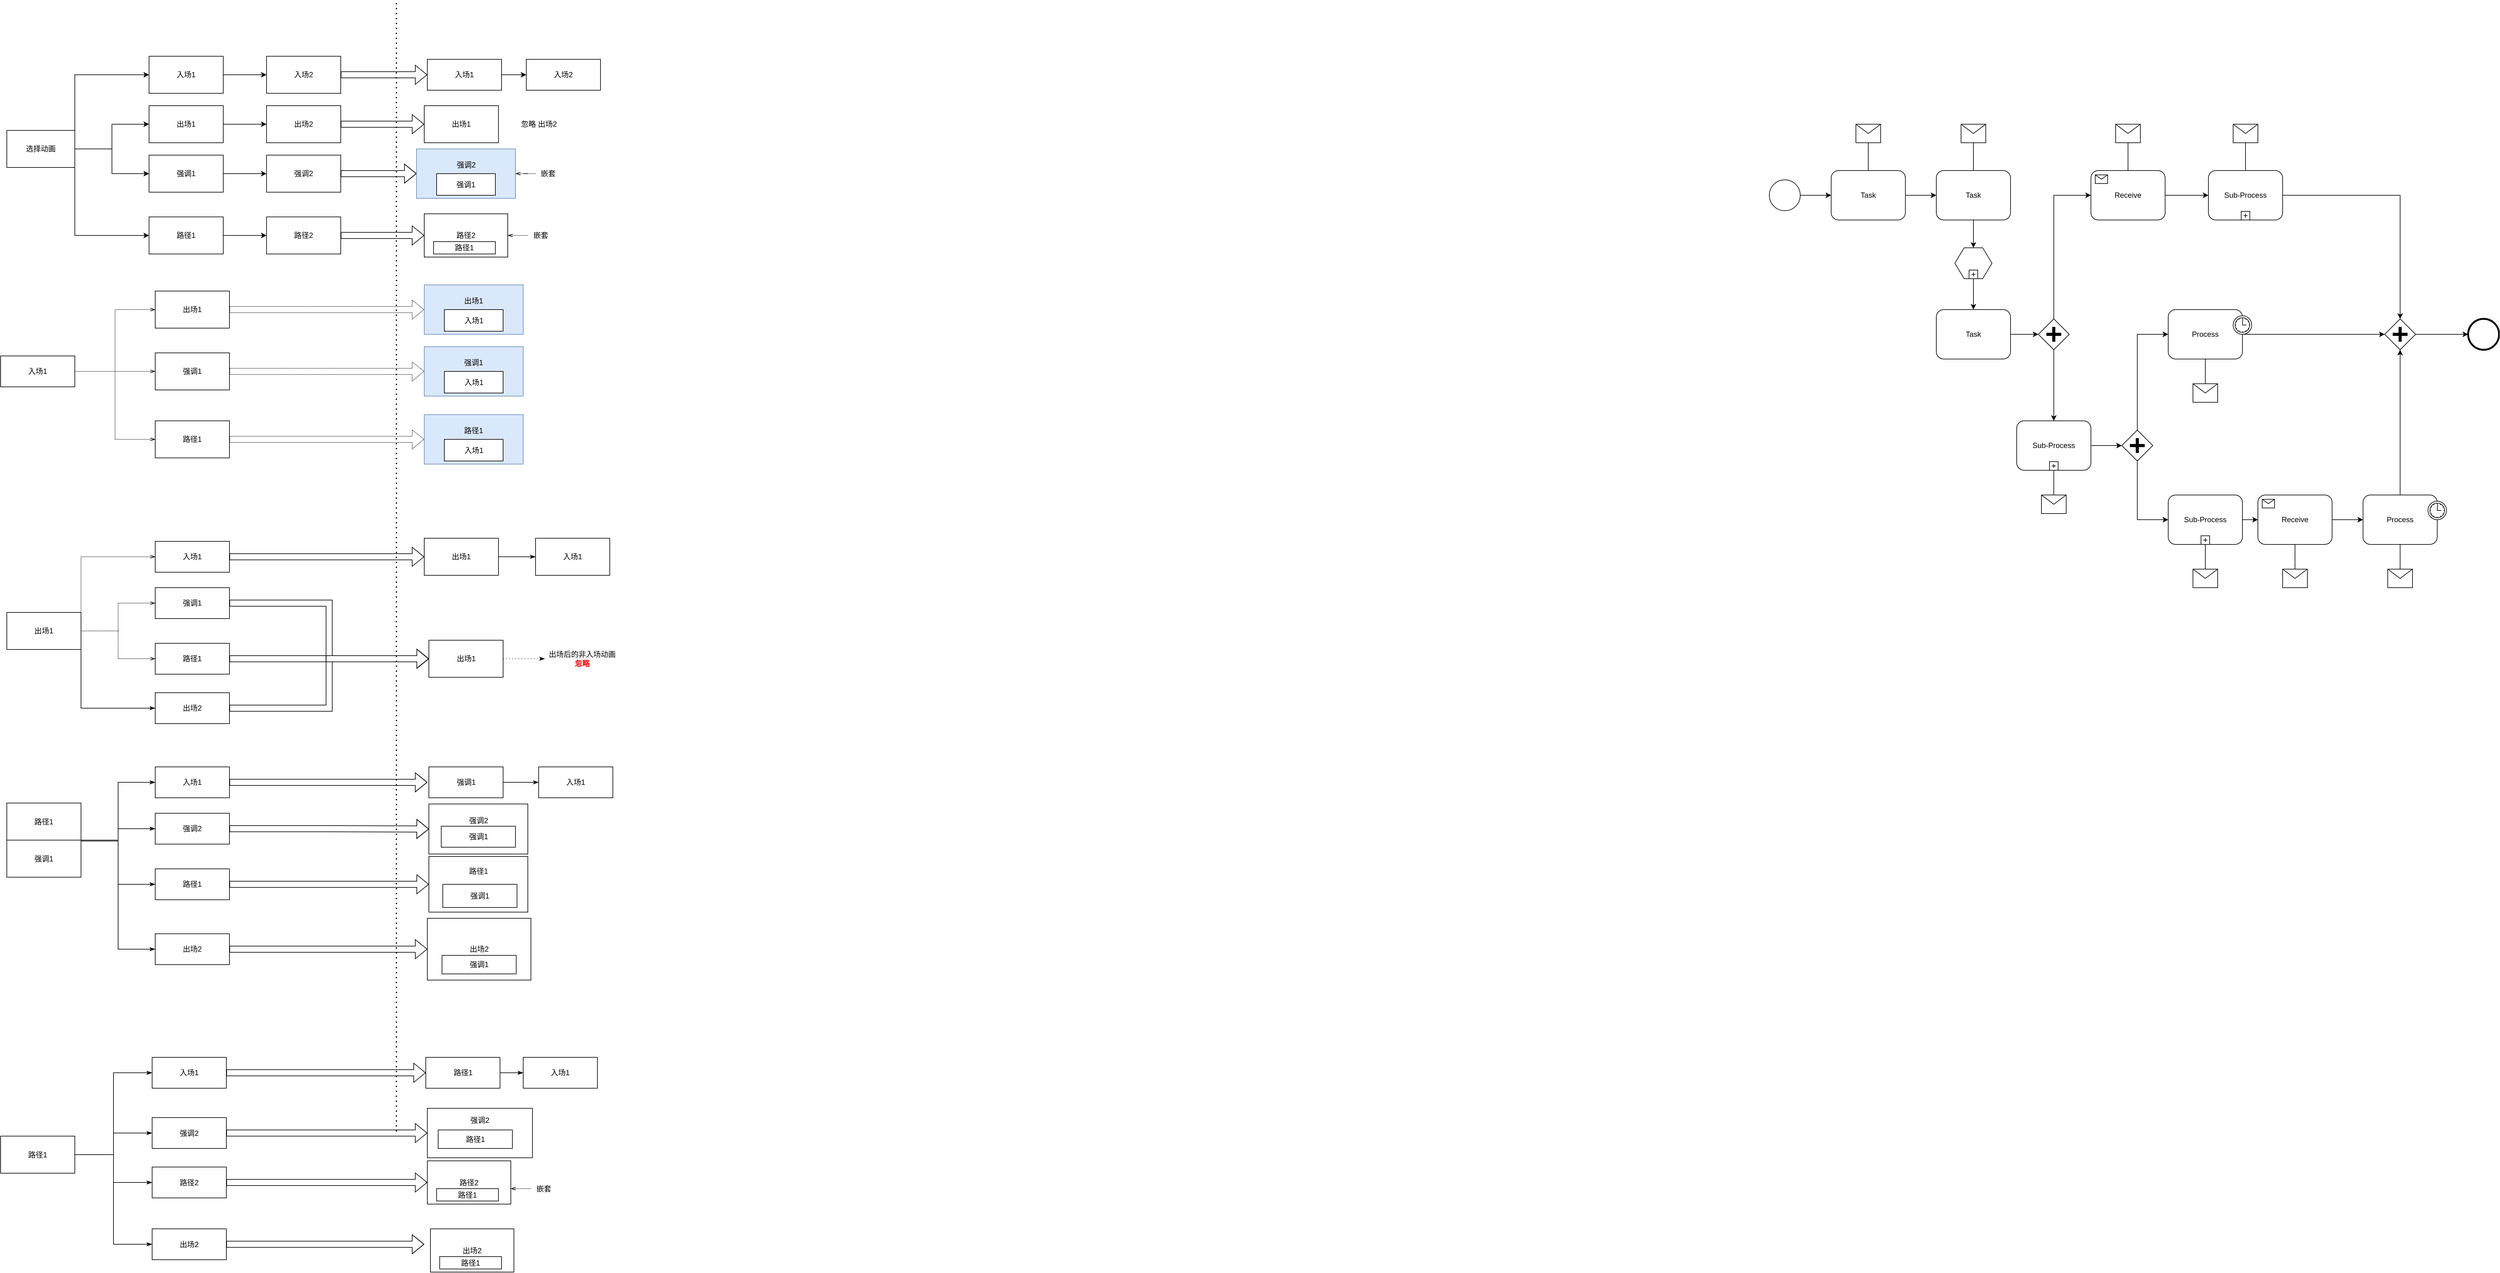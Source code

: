 <mxfile version="13.6.5" type="github">
  <diagram name="Page-1" id="2a216829-ef6e-dabb-86c1-c78162f3ba2b">
    <mxGraphModel dx="1026" dy="717" grid="1" gridSize="10" guides="1" tooltips="1" connect="1" arrows="1" fold="1" page="1" pageScale="1" pageWidth="850" pageHeight="1100" background="#ffffff" math="0" shadow="0">
      <root>
        <mxCell id="0" />
        <mxCell id="1" parent="0" />
        <mxCell id="7a84cebc1def654-1" value="" style="shape=mxgraph.bpmn.shape;html=1;verticalLabelPosition=bottom;labelBackgroundColor=#ffffff;verticalAlign=top;perimeter=ellipsePerimeter;outline=standard;symbol=general;" parent="1" vertex="1">
          <mxGeometry x="2940" y="340" width="50" height="50" as="geometry" />
        </mxCell>
        <mxCell id="7a84cebc1def654-2" value="Task" style="shape=ext;rounded=1;html=1;whiteSpace=wrap;" parent="1" vertex="1">
          <mxGeometry x="3040" y="325" width="120" height="80" as="geometry" />
        </mxCell>
        <mxCell id="7a84cebc1def654-3" value="Task" style="shape=ext;rounded=1;html=1;whiteSpace=wrap;" parent="1" vertex="1">
          <mxGeometry x="3210" y="325" width="120" height="80" as="geometry" />
        </mxCell>
        <mxCell id="7a84cebc1def654-4" value="" style="shape=message;whiteSpace=wrap;html=1;" parent="1" vertex="1">
          <mxGeometry x="3080" y="250" width="40" height="30" as="geometry" />
        </mxCell>
        <mxCell id="7a84cebc1def654-5" value="" style="shape=message;whiteSpace=wrap;html=1;" parent="1" vertex="1">
          <mxGeometry x="3250" y="250" width="40" height="30" as="geometry" />
        </mxCell>
        <mxCell id="7a84cebc1def654-6" value="" style="shape=hexagon;whiteSpace=wrap;html=1;perimeter=hexagonPerimeter;" parent="1" vertex="1">
          <mxGeometry x="3240" y="450" width="60" height="50" as="geometry" />
        </mxCell>
        <mxCell id="7a84cebc1def654-7" value="" style="html=1;shape=plus;" parent="7a84cebc1def654-6" vertex="1">
          <mxGeometry x="0.5" y="1" width="14" height="14" relative="1" as="geometry">
            <mxPoint x="-7" y="-14" as="offset" />
          </mxGeometry>
        </mxCell>
        <mxCell id="7a84cebc1def654-8" value="Task" style="shape=ext;rounded=1;html=1;whiteSpace=wrap;" parent="1" vertex="1">
          <mxGeometry x="3210" y="550" width="120" height="80" as="geometry" />
        </mxCell>
        <mxCell id="7a84cebc1def654-9" value="" style="shape=mxgraph.bpmn.shape;html=1;verticalLabelPosition=bottom;labelBackgroundColor=#ffffff;verticalAlign=top;perimeter=rhombusPerimeter;background=gateway;outline=none;symbol=parallelGw;" parent="1" vertex="1">
          <mxGeometry x="3375" y="565" width="50" height="50" as="geometry" />
        </mxCell>
        <mxCell id="7a84cebc1def654-12" value="Sub-Process" style="html=1;whiteSpace=wrap;rounded=1;" parent="1" vertex="1">
          <mxGeometry x="3650" y="325" width="120" height="80" as="geometry" />
        </mxCell>
        <mxCell id="7a84cebc1def654-13" value="" style="html=1;shape=plus;" parent="7a84cebc1def654-12" vertex="1">
          <mxGeometry x="0.5" y="1" width="14" height="14" relative="1" as="geometry">
            <mxPoint x="-7" y="-14" as="offset" />
          </mxGeometry>
        </mxCell>
        <mxCell id="7a84cebc1def654-14" value="Receive" style="html=1;whiteSpace=wrap;rounded=1;" parent="1" vertex="1">
          <mxGeometry x="3460" y="325" width="120" height="80" as="geometry" />
        </mxCell>
        <mxCell id="7a84cebc1def654-15" value="" style="html=1;shape=message;" parent="7a84cebc1def654-14" vertex="1">
          <mxGeometry width="20" height="14" relative="1" as="geometry">
            <mxPoint x="7" y="7" as="offset" />
          </mxGeometry>
        </mxCell>
        <mxCell id="7a84cebc1def654-16" value="Process" style="html=1;whiteSpace=wrap;rounded=1;" parent="1" vertex="1">
          <mxGeometry x="3585" y="550" width="120" height="80" as="geometry" />
        </mxCell>
        <mxCell id="7a84cebc1def654-17" value="" style="shape=mxgraph.bpmn.timer_start;perimeter=ellipsePerimeter;html=1;labelPosition=right;labelBackgroundColor=#ffffff;align=left;" parent="7a84cebc1def654-16" vertex="1">
          <mxGeometry x="1" width="30" height="30" relative="1" as="geometry">
            <mxPoint x="-15" y="10" as="offset" />
          </mxGeometry>
        </mxCell>
        <mxCell id="7a84cebc1def654-18" value="Process" style="html=1;whiteSpace=wrap;rounded=1;" parent="1" vertex="1">
          <mxGeometry x="3900" y="850" width="120" height="80" as="geometry" />
        </mxCell>
        <mxCell id="7a84cebc1def654-19" value="" style="shape=mxgraph.bpmn.timer_start;perimeter=ellipsePerimeter;html=1;labelPosition=right;labelBackgroundColor=#ffffff;align=left;" parent="7a84cebc1def654-18" vertex="1">
          <mxGeometry x="1" width="30" height="30" relative="1" as="geometry">
            <mxPoint x="-15" y="10" as="offset" />
          </mxGeometry>
        </mxCell>
        <mxCell id="7a84cebc1def654-20" value="Receive" style="html=1;whiteSpace=wrap;rounded=1;" parent="1" vertex="1">
          <mxGeometry x="3730" y="850" width="120" height="80" as="geometry" />
        </mxCell>
        <mxCell id="7a84cebc1def654-21" value="" style="html=1;shape=message;" parent="7a84cebc1def654-20" vertex="1">
          <mxGeometry width="20" height="14" relative="1" as="geometry">
            <mxPoint x="7" y="7" as="offset" />
          </mxGeometry>
        </mxCell>
        <mxCell id="7a84cebc1def654-22" value="Sub-Process" style="html=1;whiteSpace=wrap;rounded=1;" parent="1" vertex="1">
          <mxGeometry x="3585" y="850" width="120" height="80" as="geometry" />
        </mxCell>
        <mxCell id="7a84cebc1def654-23" value="" style="html=1;shape=plus;" parent="7a84cebc1def654-22" vertex="1">
          <mxGeometry x="0.5" y="1" width="14" height="14" relative="1" as="geometry">
            <mxPoint x="-7" y="-14" as="offset" />
          </mxGeometry>
        </mxCell>
        <mxCell id="7a84cebc1def654-24" value="" style="shape=mxgraph.bpmn.shape;html=1;verticalLabelPosition=bottom;labelBackgroundColor=#ffffff;verticalAlign=top;perimeter=rhombusPerimeter;background=gateway;outline=none;symbol=parallelGw;" parent="1" vertex="1">
          <mxGeometry x="3935" y="565" width="50" height="50" as="geometry" />
        </mxCell>
        <mxCell id="7a84cebc1def654-26" value="" style="shape=mxgraph.bpmn.shape;html=1;verticalLabelPosition=bottom;labelBackgroundColor=#ffffff;verticalAlign=top;perimeter=ellipsePerimeter;outline=end;symbol=general;" parent="1" vertex="1">
          <mxGeometry x="4070" y="565" width="50" height="50" as="geometry" />
        </mxCell>
        <mxCell id="7a84cebc1def654-27" value="" style="shape=message;whiteSpace=wrap;html=1;" parent="1" vertex="1">
          <mxGeometry x="3500" y="250" width="40" height="30" as="geometry" />
        </mxCell>
        <mxCell id="7a84cebc1def654-28" value="" style="shape=message;whiteSpace=wrap;html=1;" parent="1" vertex="1">
          <mxGeometry x="3690" y="250" width="40" height="30" as="geometry" />
        </mxCell>
        <mxCell id="7a84cebc1def654-29" value="Sub-Process" style="html=1;whiteSpace=wrap;rounded=1;" parent="1" vertex="1">
          <mxGeometry x="3340" y="730" width="120" height="80" as="geometry" />
        </mxCell>
        <mxCell id="7a84cebc1def654-30" value="" style="html=1;shape=plus;" parent="7a84cebc1def654-29" vertex="1">
          <mxGeometry x="0.5" y="1" width="14" height="14" relative="1" as="geometry">
            <mxPoint x="-7" y="-14" as="offset" />
          </mxGeometry>
        </mxCell>
        <mxCell id="7a84cebc1def654-31" value="" style="shape=message;whiteSpace=wrap;html=1;" parent="1" vertex="1">
          <mxGeometry x="3380" y="850" width="40" height="30" as="geometry" />
        </mxCell>
        <mxCell id="7a84cebc1def654-32" value="" style="shape=message;whiteSpace=wrap;html=1;" parent="1" vertex="1">
          <mxGeometry x="3770" y="970" width="40" height="30" as="geometry" />
        </mxCell>
        <mxCell id="7a84cebc1def654-33" value="" style="shape=message;whiteSpace=wrap;html=1;" parent="1" vertex="1">
          <mxGeometry x="3940" y="970" width="40" height="30" as="geometry" />
        </mxCell>
        <mxCell id="7a84cebc1def654-34" value="" style="shape=message;whiteSpace=wrap;html=1;" parent="1" vertex="1">
          <mxGeometry x="3625" y="970" width="40" height="30" as="geometry" />
        </mxCell>
        <mxCell id="7a84cebc1def654-35" value="" style="shape=message;whiteSpace=wrap;html=1;" parent="1" vertex="1">
          <mxGeometry x="3625" y="670" width="40" height="30" as="geometry" />
        </mxCell>
        <mxCell id="7a84cebc1def654-36" style="edgeStyle=orthogonalEdgeStyle;rounded=0;html=1;jettySize=auto;orthogonalLoop=1;" parent="1" source="7a84cebc1def654-1" target="7a84cebc1def654-2" edge="1">
          <mxGeometry relative="1" as="geometry" />
        </mxCell>
        <mxCell id="7a84cebc1def654-37" style="edgeStyle=orthogonalEdgeStyle;rounded=0;html=1;jettySize=auto;orthogonalLoop=1;endArrow=none;endFill=0;" parent="1" source="7a84cebc1def654-4" target="7a84cebc1def654-2" edge="1">
          <mxGeometry relative="1" as="geometry" />
        </mxCell>
        <mxCell id="7a84cebc1def654-38" style="edgeStyle=orthogonalEdgeStyle;rounded=0;html=1;jettySize=auto;orthogonalLoop=1;endArrow=none;endFill=0;" parent="1" source="7a84cebc1def654-5" target="7a84cebc1def654-3" edge="1">
          <mxGeometry relative="1" as="geometry" />
        </mxCell>
        <mxCell id="7a84cebc1def654-39" style="edgeStyle=orthogonalEdgeStyle;rounded=0;html=1;jettySize=auto;orthogonalLoop=1;" parent="1" source="7a84cebc1def654-2" target="7a84cebc1def654-3" edge="1">
          <mxGeometry relative="1" as="geometry" />
        </mxCell>
        <mxCell id="7a84cebc1def654-40" style="edgeStyle=orthogonalEdgeStyle;rounded=0;html=1;jettySize=auto;orthogonalLoop=1;" parent="1" source="7a84cebc1def654-14" target="7a84cebc1def654-12" edge="1">
          <mxGeometry relative="1" as="geometry" />
        </mxCell>
        <mxCell id="7a84cebc1def654-41" style="edgeStyle=orthogonalEdgeStyle;rounded=0;html=1;jettySize=auto;orthogonalLoop=1;endArrow=none;endFill=0;" parent="1" source="7a84cebc1def654-27" target="7a84cebc1def654-14" edge="1">
          <mxGeometry relative="1" as="geometry" />
        </mxCell>
        <mxCell id="7a84cebc1def654-42" style="edgeStyle=orthogonalEdgeStyle;rounded=0;html=1;jettySize=auto;orthogonalLoop=1;endArrow=none;endFill=0;" parent="1" source="7a84cebc1def654-28" target="7a84cebc1def654-12" edge="1">
          <mxGeometry relative="1" as="geometry" />
        </mxCell>
        <mxCell id="7a84cebc1def654-43" style="edgeStyle=orthogonalEdgeStyle;rounded=0;html=1;jettySize=auto;orthogonalLoop=1;" parent="1" source="7a84cebc1def654-12" target="7a84cebc1def654-24" edge="1">
          <mxGeometry relative="1" as="geometry">
            <mxPoint x="3970.0" y="550" as="targetPoint" />
            <Array as="points">
              <mxPoint x="3960" y="365" />
            </Array>
          </mxGeometry>
        </mxCell>
        <mxCell id="7a84cebc1def654-44" style="edgeStyle=orthogonalEdgeStyle;rounded=0;html=1;jettySize=auto;orthogonalLoop=1;" parent="1" source="7a84cebc1def654-16" target="7a84cebc1def654-24" edge="1">
          <mxGeometry relative="1" as="geometry" />
        </mxCell>
        <mxCell id="7a84cebc1def654-45" style="edgeStyle=orthogonalEdgeStyle;rounded=0;html=1;jettySize=auto;orthogonalLoop=1;" parent="1" source="7a84cebc1def654-18" target="7a84cebc1def654-24" edge="1">
          <mxGeometry relative="1" as="geometry" />
        </mxCell>
        <mxCell id="7a84cebc1def654-46" style="edgeStyle=orthogonalEdgeStyle;rounded=0;html=1;jettySize=auto;orthogonalLoop=1;" parent="1" source="7a84cebc1def654-24" target="7a84cebc1def654-26" edge="1">
          <mxGeometry relative="1" as="geometry" />
        </mxCell>
        <mxCell id="7a84cebc1def654-47" style="edgeStyle=orthogonalEdgeStyle;rounded=0;html=1;jettySize=auto;orthogonalLoop=1;" parent="1" source="7a84cebc1def654-3" target="7a84cebc1def654-6" edge="1">
          <mxGeometry relative="1" as="geometry" />
        </mxCell>
        <mxCell id="7a84cebc1def654-48" style="edgeStyle=orthogonalEdgeStyle;rounded=0;html=1;jettySize=auto;orthogonalLoop=1;" parent="1" source="7a84cebc1def654-6" target="7a84cebc1def654-8" edge="1">
          <mxGeometry relative="1" as="geometry" />
        </mxCell>
        <mxCell id="7a84cebc1def654-49" style="edgeStyle=orthogonalEdgeStyle;rounded=0;html=1;jettySize=auto;orthogonalLoop=1;" parent="1" source="7a84cebc1def654-8" target="7a84cebc1def654-9" edge="1">
          <mxGeometry relative="1" as="geometry" />
        </mxCell>
        <mxCell id="7a84cebc1def654-50" style="edgeStyle=orthogonalEdgeStyle;rounded=0;html=1;jettySize=auto;orthogonalLoop=1;" parent="1" source="7a84cebc1def654-9" target="7a84cebc1def654-14" edge="1">
          <mxGeometry relative="1" as="geometry">
            <Array as="points">
              <mxPoint x="3400" y="365" />
            </Array>
          </mxGeometry>
        </mxCell>
        <mxCell id="7a84cebc1def654-51" style="edgeStyle=orthogonalEdgeStyle;rounded=0;html=1;jettySize=auto;orthogonalLoop=1;" parent="1" source="7a84cebc1def654-9" target="7a84cebc1def654-29" edge="1">
          <mxGeometry relative="1" as="geometry" />
        </mxCell>
        <mxCell id="7a84cebc1def654-52" style="edgeStyle=orthogonalEdgeStyle;rounded=0;html=1;jettySize=auto;orthogonalLoop=1;endArrow=none;endFill=0;" parent="1" source="7a84cebc1def654-31" target="7a84cebc1def654-29" edge="1">
          <mxGeometry relative="1" as="geometry" />
        </mxCell>
        <mxCell id="7a84cebc1def654-53" value="" style="shape=mxgraph.bpmn.shape;html=1;verticalLabelPosition=bottom;labelBackgroundColor=#ffffff;verticalAlign=top;perimeter=rhombusPerimeter;background=gateway;outline=none;symbol=parallelGw;" parent="1" vertex="1">
          <mxGeometry x="3510" y="745" width="50" height="50" as="geometry" />
        </mxCell>
        <mxCell id="7a84cebc1def654-54" style="edgeStyle=orthogonalEdgeStyle;rounded=0;html=1;jettySize=auto;orthogonalLoop=1;" parent="1" source="7a84cebc1def654-53" target="7a84cebc1def654-22" edge="1">
          <mxGeometry relative="1" as="geometry">
            <Array as="points">
              <mxPoint x="3535" y="890" />
            </Array>
          </mxGeometry>
        </mxCell>
        <mxCell id="7a84cebc1def654-55" style="edgeStyle=orthogonalEdgeStyle;rounded=0;html=1;jettySize=auto;orthogonalLoop=1;" parent="1" source="7a84cebc1def654-53" target="7a84cebc1def654-16" edge="1">
          <mxGeometry relative="1" as="geometry">
            <Array as="points">
              <mxPoint x="3535" y="590" />
            </Array>
          </mxGeometry>
        </mxCell>
        <mxCell id="7a84cebc1def654-56" style="edgeStyle=orthogonalEdgeStyle;rounded=0;html=1;jettySize=auto;orthogonalLoop=1;endArrow=none;endFill=0;" parent="1" source="7a84cebc1def654-35" target="7a84cebc1def654-16" edge="1">
          <mxGeometry relative="1" as="geometry" />
        </mxCell>
        <mxCell id="7a84cebc1def654-58" style="edgeStyle=orthogonalEdgeStyle;rounded=0;html=1;jettySize=auto;orthogonalLoop=1;" parent="1" source="7a84cebc1def654-29" target="7a84cebc1def654-53" edge="1">
          <mxGeometry relative="1" as="geometry" />
        </mxCell>
        <mxCell id="7a84cebc1def654-59" style="edgeStyle=orthogonalEdgeStyle;rounded=0;html=1;jettySize=auto;orthogonalLoop=1;" parent="1" source="7a84cebc1def654-22" target="7a84cebc1def654-20" edge="1">
          <mxGeometry relative="1" as="geometry" />
        </mxCell>
        <mxCell id="7a84cebc1def654-60" style="edgeStyle=orthogonalEdgeStyle;rounded=0;html=1;jettySize=auto;orthogonalLoop=1;endArrow=none;endFill=0;" parent="1" source="7a84cebc1def654-34" target="7a84cebc1def654-22" edge="1">
          <mxGeometry relative="1" as="geometry" />
        </mxCell>
        <mxCell id="7a84cebc1def654-61" style="edgeStyle=orthogonalEdgeStyle;rounded=0;html=1;jettySize=auto;orthogonalLoop=1;endArrow=none;endFill=0;" parent="1" source="7a84cebc1def654-32" target="7a84cebc1def654-20" edge="1">
          <mxGeometry relative="1" as="geometry" />
        </mxCell>
        <mxCell id="7a84cebc1def654-63" style="edgeStyle=orthogonalEdgeStyle;rounded=0;html=1;jettySize=auto;orthogonalLoop=1;endArrow=none;endFill=0;" parent="1" source="7a84cebc1def654-33" target="7a84cebc1def654-18" edge="1">
          <mxGeometry relative="1" as="geometry" />
        </mxCell>
        <mxCell id="7a84cebc1def654-64" style="edgeStyle=orthogonalEdgeStyle;rounded=0;html=1;jettySize=auto;orthogonalLoop=1;" parent="1" source="7a84cebc1def654-20" target="7a84cebc1def654-18" edge="1">
          <mxGeometry relative="1" as="geometry" />
        </mxCell>
        <mxCell id="mI56wUNec-iC075m9wem-6" style="edgeStyle=orthogonalEdgeStyle;rounded=0;orthogonalLoop=1;jettySize=auto;html=1;exitX=1;exitY=0;exitDx=0;exitDy=0;entryX=0;entryY=0.5;entryDx=0;entryDy=0;" edge="1" parent="1" source="mI56wUNec-iC075m9wem-1" target="mI56wUNec-iC075m9wem-2">
          <mxGeometry relative="1" as="geometry" />
        </mxCell>
        <mxCell id="mI56wUNec-iC075m9wem-7" style="edgeStyle=orthogonalEdgeStyle;rounded=0;orthogonalLoop=1;jettySize=auto;html=1;entryX=0;entryY=0.5;entryDx=0;entryDy=0;" edge="1" parent="1" source="mI56wUNec-iC075m9wem-1" target="mI56wUNec-iC075m9wem-3">
          <mxGeometry relative="1" as="geometry" />
        </mxCell>
        <mxCell id="mI56wUNec-iC075m9wem-8" style="edgeStyle=orthogonalEdgeStyle;rounded=0;orthogonalLoop=1;jettySize=auto;html=1;entryX=0;entryY=0.5;entryDx=0;entryDy=0;" edge="1" parent="1" source="mI56wUNec-iC075m9wem-1" target="mI56wUNec-iC075m9wem-4">
          <mxGeometry relative="1" as="geometry" />
        </mxCell>
        <mxCell id="mI56wUNec-iC075m9wem-9" style="edgeStyle=orthogonalEdgeStyle;rounded=0;orthogonalLoop=1;jettySize=auto;html=1;exitX=1;exitY=1;exitDx=0;exitDy=0;entryX=0;entryY=0.5;entryDx=0;entryDy=0;" edge="1" parent="1" source="mI56wUNec-iC075m9wem-1" target="mI56wUNec-iC075m9wem-5">
          <mxGeometry relative="1" as="geometry" />
        </mxCell>
        <mxCell id="mI56wUNec-iC075m9wem-1" value="选择动画" style="rounded=0;whiteSpace=wrap;html=1;" vertex="1" parent="1">
          <mxGeometry x="90" y="260" width="110" height="60" as="geometry" />
        </mxCell>
        <mxCell id="mI56wUNec-iC075m9wem-14" style="edgeStyle=orthogonalEdgeStyle;rounded=0;orthogonalLoop=1;jettySize=auto;html=1;entryX=0;entryY=0.5;entryDx=0;entryDy=0;" edge="1" parent="1" source="mI56wUNec-iC075m9wem-2" target="mI56wUNec-iC075m9wem-10">
          <mxGeometry relative="1" as="geometry" />
        </mxCell>
        <mxCell id="mI56wUNec-iC075m9wem-2" value="入场1" style="rounded=0;whiteSpace=wrap;html=1;" vertex="1" parent="1">
          <mxGeometry x="320" y="140" width="120" height="60" as="geometry" />
        </mxCell>
        <mxCell id="mI56wUNec-iC075m9wem-15" style="edgeStyle=orthogonalEdgeStyle;rounded=0;orthogonalLoop=1;jettySize=auto;html=1;" edge="1" parent="1" source="mI56wUNec-iC075m9wem-3" target="mI56wUNec-iC075m9wem-11">
          <mxGeometry relative="1" as="geometry" />
        </mxCell>
        <mxCell id="mI56wUNec-iC075m9wem-3" value="出场1" style="rounded=0;whiteSpace=wrap;html=1;" vertex="1" parent="1">
          <mxGeometry x="320" y="220" width="120" height="60" as="geometry" />
        </mxCell>
        <mxCell id="mI56wUNec-iC075m9wem-16" style="edgeStyle=orthogonalEdgeStyle;rounded=0;orthogonalLoop=1;jettySize=auto;html=1;entryX=0;entryY=0.5;entryDx=0;entryDy=0;" edge="1" parent="1" source="mI56wUNec-iC075m9wem-4" target="mI56wUNec-iC075m9wem-12">
          <mxGeometry relative="1" as="geometry" />
        </mxCell>
        <mxCell id="mI56wUNec-iC075m9wem-4" value="强调1" style="rounded=0;whiteSpace=wrap;html=1;" vertex="1" parent="1">
          <mxGeometry x="320" y="300" width="120" height="60" as="geometry" />
        </mxCell>
        <mxCell id="mI56wUNec-iC075m9wem-17" style="edgeStyle=orthogonalEdgeStyle;rounded=0;orthogonalLoop=1;jettySize=auto;html=1;entryX=0;entryY=0.5;entryDx=0;entryDy=0;" edge="1" parent="1" source="mI56wUNec-iC075m9wem-5" target="mI56wUNec-iC075m9wem-13">
          <mxGeometry relative="1" as="geometry" />
        </mxCell>
        <mxCell id="mI56wUNec-iC075m9wem-5" value="路径1" style="rounded=0;whiteSpace=wrap;html=1;" vertex="1" parent="1">
          <mxGeometry x="320" y="400" width="120" height="60" as="geometry" />
        </mxCell>
        <mxCell id="mI56wUNec-iC075m9wem-36" style="edgeStyle=orthogonalEdgeStyle;shape=flexArrow;rounded=0;orthogonalLoop=1;jettySize=auto;html=1;entryX=0;entryY=0.5;entryDx=0;entryDy=0;" edge="1" parent="1" source="mI56wUNec-iC075m9wem-10" target="mI56wUNec-iC075m9wem-24">
          <mxGeometry relative="1" as="geometry" />
        </mxCell>
        <mxCell id="mI56wUNec-iC075m9wem-10" value="入场2" style="rounded=0;whiteSpace=wrap;html=1;" vertex="1" parent="1">
          <mxGeometry x="510" y="140" width="120" height="60" as="geometry" />
        </mxCell>
        <mxCell id="mI56wUNec-iC075m9wem-11" value="出场2" style="rounded=0;whiteSpace=wrap;html=1;" vertex="1" parent="1">
          <mxGeometry x="510" y="220" width="120" height="60" as="geometry" />
        </mxCell>
        <mxCell id="mI56wUNec-iC075m9wem-12" value="强调2" style="rounded=0;whiteSpace=wrap;html=1;" vertex="1" parent="1">
          <mxGeometry x="510" y="300" width="120" height="60" as="geometry" />
        </mxCell>
        <mxCell id="mI56wUNec-iC075m9wem-34" style="edgeStyle=orthogonalEdgeStyle;shape=flexArrow;rounded=0;orthogonalLoop=1;jettySize=auto;html=1;entryX=0;entryY=0.5;entryDx=0;entryDy=0;" edge="1" parent="1" source="mI56wUNec-iC075m9wem-13" target="mI56wUNec-iC075m9wem-21">
          <mxGeometry relative="1" as="geometry" />
        </mxCell>
        <mxCell id="mI56wUNec-iC075m9wem-13" value="路径2" style="rounded=0;whiteSpace=wrap;html=1;" vertex="1" parent="1">
          <mxGeometry x="510" y="400" width="120" height="60" as="geometry" />
        </mxCell>
        <mxCell id="mI56wUNec-iC075m9wem-28" style="edgeStyle=orthogonalEdgeStyle;rounded=0;orthogonalLoop=1;jettySize=auto;html=1;entryX=0;entryY=0.5;entryDx=0;entryDy=0;shape=flexArrow;" edge="1" parent="1" source="mI56wUNec-iC075m9wem-11" target="mI56wUNec-iC075m9wem-29">
          <mxGeometry relative="1" as="geometry">
            <mxPoint x="780" y="250" as="targetPoint" />
          </mxGeometry>
        </mxCell>
        <mxCell id="mI56wUNec-iC075m9wem-22" value="忽略 出场2" style="text;html=1;align=center;verticalAlign=middle;resizable=0;points=[];autosize=1;" vertex="1" parent="1">
          <mxGeometry x="915" y="240" width="70" height="20" as="geometry" />
        </mxCell>
        <mxCell id="mI56wUNec-iC075m9wem-32" style="edgeStyle=orthogonalEdgeStyle;rounded=0;orthogonalLoop=1;jettySize=auto;html=1;shape=flexArrow;entryX=0;entryY=0.5;entryDx=0;entryDy=0;" edge="1" parent="1" source="mI56wUNec-iC075m9wem-12" target="mI56wUNec-iC075m9wem-31">
          <mxGeometry relative="1" as="geometry">
            <mxPoint x="740" y="330" as="targetPoint" />
            <Array as="points">
              <mxPoint x="660" y="330" />
              <mxPoint x="660" y="330" />
            </Array>
          </mxGeometry>
        </mxCell>
        <mxCell id="mI56wUNec-iC075m9wem-39" value="" style="edgeStyle=orthogonalEdgeStyle;rounded=0;orthogonalLoop=1;jettySize=auto;html=1;entryX=1;entryY=0.5;entryDx=0;entryDy=0;dashed=1;dashPattern=1 1;endArrow=openThin;endFill=0;" edge="1" parent="1" source="mI56wUNec-iC075m9wem-23" target="mI56wUNec-iC075m9wem-31">
          <mxGeometry relative="1" as="geometry" />
        </mxCell>
        <mxCell id="mI56wUNec-iC075m9wem-23" value="嵌套" style="text;html=1;align=center;verticalAlign=middle;resizable=0;points=[];autosize=1;dashed=1;" vertex="1" parent="1">
          <mxGeometry x="945" y="320" width="40" height="20" as="geometry" />
        </mxCell>
        <mxCell id="mI56wUNec-iC075m9wem-37" style="edgeStyle=orthogonalEdgeStyle;rounded=0;orthogonalLoop=1;jettySize=auto;html=1;" edge="1" parent="1" source="mI56wUNec-iC075m9wem-24" target="mI56wUNec-iC075m9wem-35">
          <mxGeometry relative="1" as="geometry" />
        </mxCell>
        <mxCell id="mI56wUNec-iC075m9wem-24" value="入场1" style="rounded=0;whiteSpace=wrap;html=1;" vertex="1" parent="1">
          <mxGeometry x="770" y="145" width="120" height="50" as="geometry" />
        </mxCell>
        <mxCell id="mI56wUNec-iC075m9wem-29" value="出场1" style="rounded=0;whiteSpace=wrap;html=1;" vertex="1" parent="1">
          <mxGeometry x="765" y="220" width="120" height="60" as="geometry" />
        </mxCell>
        <mxCell id="mI56wUNec-iC075m9wem-35" value="入场2" style="rounded=0;whiteSpace=wrap;html=1;" vertex="1" parent="1">
          <mxGeometry x="930" y="145" width="120" height="50" as="geometry" />
        </mxCell>
        <mxCell id="mI56wUNec-iC075m9wem-38" value="" style="endArrow=none;dashed=1;html=1;dashPattern=1 3;strokeWidth=2;" edge="1" parent="1">
          <mxGeometry width="50" height="50" relative="1" as="geometry">
            <mxPoint x="720" y="1880" as="sourcePoint" />
            <mxPoint x="720" y="50" as="targetPoint" />
          </mxGeometry>
        </mxCell>
        <mxCell id="mI56wUNec-iC075m9wem-40" value="" style="edgeStyle=orthogonalEdgeStyle;rounded=0;orthogonalLoop=1;jettySize=auto;html=1;entryX=1;entryY=0.5;entryDx=0;entryDy=0;dashed=1;dashPattern=1 1;endArrow=openThin;endFill=0;" edge="1" source="mI56wUNec-iC075m9wem-41" parent="1">
          <mxGeometry relative="1" as="geometry">
            <mxPoint x="900" y="430" as="targetPoint" />
          </mxGeometry>
        </mxCell>
        <mxCell id="mI56wUNec-iC075m9wem-41" value="嵌套" style="text;html=1;align=center;verticalAlign=middle;resizable=0;points=[];autosize=1;dashed=1;" vertex="1" parent="1">
          <mxGeometry x="932.5" y="420" width="40" height="20" as="geometry" />
        </mxCell>
        <mxCell id="mI56wUNec-iC075m9wem-43" style="edgeStyle=orthogonalEdgeStyle;rounded=0;orthogonalLoop=1;jettySize=auto;html=1;dashed=1;dashPattern=1 1;endArrow=openThin;endFill=0;entryX=0;entryY=0.5;entryDx=0;entryDy=0;" edge="1" parent="1" source="mI56wUNec-iC075m9wem-42" target="mI56wUNec-iC075m9wem-45">
          <mxGeometry relative="1" as="geometry">
            <mxPoint x="320" y="585" as="targetPoint" />
          </mxGeometry>
        </mxCell>
        <mxCell id="mI56wUNec-iC075m9wem-47" style="edgeStyle=orthogonalEdgeStyle;rounded=0;orthogonalLoop=1;jettySize=auto;html=1;entryX=0;entryY=0.5;entryDx=0;entryDy=0;dashed=1;dashPattern=1 1;endArrow=openThin;endFill=0;" edge="1" parent="1" source="mI56wUNec-iC075m9wem-42" target="mI56wUNec-iC075m9wem-44">
          <mxGeometry relative="1" as="geometry" />
        </mxCell>
        <mxCell id="mI56wUNec-iC075m9wem-48" style="edgeStyle=orthogonalEdgeStyle;rounded=0;orthogonalLoop=1;jettySize=auto;html=1;entryX=0;entryY=0.5;entryDx=0;entryDy=0;dashed=1;dashPattern=1 1;endArrow=openThin;endFill=0;" edge="1" parent="1" source="mI56wUNec-iC075m9wem-42" target="mI56wUNec-iC075m9wem-46">
          <mxGeometry relative="1" as="geometry" />
        </mxCell>
        <mxCell id="mI56wUNec-iC075m9wem-42" value="入场1" style="rounded=0;whiteSpace=wrap;html=1;" vertex="1" parent="1">
          <mxGeometry x="80" y="625" width="120" height="50" as="geometry" />
        </mxCell>
        <mxCell id="mI56wUNec-iC075m9wem-54" style="edgeStyle=orthogonalEdgeStyle;rounded=0;orthogonalLoop=1;jettySize=auto;html=1;dashed=1;dashPattern=1 1;endArrow=openThin;endFill=0;entryX=0;entryY=0.5;entryDx=0;entryDy=0;shape=flexArrow;" edge="1" parent="1" source="mI56wUNec-iC075m9wem-44" target="mI56wUNec-iC075m9wem-52">
          <mxGeometry relative="1" as="geometry">
            <mxPoint x="770" y="565" as="targetPoint" />
          </mxGeometry>
        </mxCell>
        <mxCell id="mI56wUNec-iC075m9wem-44" value="出场1" style="rounded=0;whiteSpace=wrap;html=1;" vertex="1" parent="1">
          <mxGeometry x="330" y="520" width="120" height="60" as="geometry" />
        </mxCell>
        <mxCell id="mI56wUNec-iC075m9wem-58" style="edgeStyle=orthogonalEdgeStyle;shape=flexArrow;rounded=0;orthogonalLoop=1;jettySize=auto;html=1;dashed=1;dashPattern=1 1;endArrow=openThin;endFill=0;" edge="1" parent="1" source="mI56wUNec-iC075m9wem-45" target="mI56wUNec-iC075m9wem-56">
          <mxGeometry relative="1" as="geometry" />
        </mxCell>
        <mxCell id="mI56wUNec-iC075m9wem-45" value="强调1" style="rounded=0;whiteSpace=wrap;html=1;" vertex="1" parent="1">
          <mxGeometry x="330" y="620" width="120" height="60" as="geometry" />
        </mxCell>
        <mxCell id="mI56wUNec-iC075m9wem-62" style="edgeStyle=orthogonalEdgeStyle;shape=flexArrow;rounded=0;orthogonalLoop=1;jettySize=auto;html=1;dashed=1;dashPattern=1 1;endArrow=openThin;endFill=0;" edge="1" parent="1" source="mI56wUNec-iC075m9wem-46" target="mI56wUNec-iC075m9wem-60">
          <mxGeometry relative="1" as="geometry" />
        </mxCell>
        <mxCell id="mI56wUNec-iC075m9wem-46" value="路径1" style="rounded=0;whiteSpace=wrap;html=1;" vertex="1" parent="1">
          <mxGeometry x="330" y="730" width="120" height="60" as="geometry" />
        </mxCell>
        <mxCell id="mI56wUNec-iC075m9wem-49" value="" style="group" vertex="1" connectable="0" parent="1">
          <mxGeometry x="765" y="395" width="135" height="70" as="geometry" />
        </mxCell>
        <mxCell id="mI56wUNec-iC075m9wem-21" value="路径2" style="rounded=0;whiteSpace=wrap;html=1;" vertex="1" parent="mI56wUNec-iC075m9wem-49">
          <mxGeometry width="135" height="70" as="geometry" />
        </mxCell>
        <mxCell id="mI56wUNec-iC075m9wem-33" value="路径1" style="rounded=0;whiteSpace=wrap;html=1;" vertex="1" parent="mI56wUNec-iC075m9wem-49">
          <mxGeometry x="15" y="45" width="100" height="20" as="geometry" />
        </mxCell>
        <mxCell id="mI56wUNec-iC075m9wem-50" value="" style="group" vertex="1" connectable="0" parent="1">
          <mxGeometry x="752.5" y="290" width="160" height="80" as="geometry" />
        </mxCell>
        <mxCell id="mI56wUNec-iC075m9wem-31" value="强调2&lt;br&gt;&lt;br&gt;&lt;br&gt;" style="rounded=0;whiteSpace=wrap;html=1;fillColor=#dae8fc;strokeColor=#6c8ebf;" vertex="1" parent="mI56wUNec-iC075m9wem-50">
          <mxGeometry width="160" height="80" as="geometry" />
        </mxCell>
        <mxCell id="mI56wUNec-iC075m9wem-20" value="强调1" style="rounded=0;whiteSpace=wrap;html=1;" vertex="1" parent="mI56wUNec-iC075m9wem-50">
          <mxGeometry x="32.5" y="40" width="95" height="35" as="geometry" />
        </mxCell>
        <mxCell id="mI56wUNec-iC075m9wem-51" value="" style="group" vertex="1" connectable="0" parent="1">
          <mxGeometry x="765" y="510" width="160" height="80" as="geometry" />
        </mxCell>
        <mxCell id="mI56wUNec-iC075m9wem-52" value="出场1&lt;br&gt;&lt;br&gt;&lt;br&gt;" style="rounded=0;whiteSpace=wrap;html=1;fillColor=#dae8fc;strokeColor=#6c8ebf;" vertex="1" parent="mI56wUNec-iC075m9wem-51">
          <mxGeometry width="160" height="80" as="geometry" />
        </mxCell>
        <mxCell id="mI56wUNec-iC075m9wem-53" value="入场1" style="rounded=0;whiteSpace=wrap;html=1;" vertex="1" parent="mI56wUNec-iC075m9wem-51">
          <mxGeometry x="32.5" y="40" width="95" height="35" as="geometry" />
        </mxCell>
        <mxCell id="mI56wUNec-iC075m9wem-55" value="" style="group" vertex="1" connectable="0" parent="1">
          <mxGeometry x="765" y="610" width="160" height="80" as="geometry" />
        </mxCell>
        <mxCell id="mI56wUNec-iC075m9wem-56" value="强调1&lt;br&gt;&lt;br&gt;&lt;br&gt;" style="rounded=0;whiteSpace=wrap;html=1;fillColor=#dae8fc;strokeColor=#6c8ebf;" vertex="1" parent="mI56wUNec-iC075m9wem-55">
          <mxGeometry width="160" height="80" as="geometry" />
        </mxCell>
        <mxCell id="mI56wUNec-iC075m9wem-57" value="入场1" style="rounded=0;whiteSpace=wrap;html=1;" vertex="1" parent="mI56wUNec-iC075m9wem-55">
          <mxGeometry x="32.5" y="40" width="95" height="35" as="geometry" />
        </mxCell>
        <mxCell id="mI56wUNec-iC075m9wem-59" value="" style="group" vertex="1" connectable="0" parent="1">
          <mxGeometry x="765" y="720" width="160" height="80" as="geometry" />
        </mxCell>
        <mxCell id="mI56wUNec-iC075m9wem-60" value="路径1&lt;br&gt;&lt;br&gt;&lt;br&gt;" style="rounded=0;whiteSpace=wrap;html=1;fillColor=#dae8fc;strokeColor=#6c8ebf;" vertex="1" parent="mI56wUNec-iC075m9wem-59">
          <mxGeometry width="160" height="80" as="geometry" />
        </mxCell>
        <mxCell id="mI56wUNec-iC075m9wem-61" value="入场1" style="rounded=0;whiteSpace=wrap;html=1;" vertex="1" parent="mI56wUNec-iC075m9wem-59">
          <mxGeometry x="32.5" y="40" width="95" height="35" as="geometry" />
        </mxCell>
        <mxCell id="mI56wUNec-iC075m9wem-69" style="edgeStyle=orthogonalEdgeStyle;rounded=0;orthogonalLoop=1;jettySize=auto;html=1;exitX=1;exitY=0;exitDx=0;exitDy=0;entryX=0;entryY=0.5;entryDx=0;entryDy=0;dashed=1;dashPattern=1 1;endArrow=openThin;endFill=0;" edge="1" parent="1" source="mI56wUNec-iC075m9wem-63" target="mI56wUNec-iC075m9wem-65">
          <mxGeometry relative="1" as="geometry" />
        </mxCell>
        <mxCell id="mI56wUNec-iC075m9wem-71" style="edgeStyle=orthogonalEdgeStyle;rounded=0;orthogonalLoop=1;jettySize=auto;html=1;entryX=0;entryY=0.5;entryDx=0;entryDy=0;dashed=1;dashPattern=1 1;endArrow=openThin;endFill=0;" edge="1" parent="1" source="mI56wUNec-iC075m9wem-63" target="mI56wUNec-iC075m9wem-67">
          <mxGeometry relative="1" as="geometry" />
        </mxCell>
        <mxCell id="mI56wUNec-iC075m9wem-72" style="edgeStyle=orthogonalEdgeStyle;rounded=0;orthogonalLoop=1;jettySize=auto;html=1;exitX=1;exitY=0.5;exitDx=0;exitDy=0;entryX=0;entryY=0.5;entryDx=0;entryDy=0;dashed=1;dashPattern=1 1;endArrow=openThin;endFill=0;" edge="1" parent="1" source="mI56wUNec-iC075m9wem-63" target="mI56wUNec-iC075m9wem-68">
          <mxGeometry relative="1" as="geometry" />
        </mxCell>
        <mxCell id="mI56wUNec-iC075m9wem-83" style="edgeStyle=orthogonalEdgeStyle;rounded=0;orthogonalLoop=1;jettySize=auto;html=1;exitX=1;exitY=1;exitDx=0;exitDy=0;entryX=0;entryY=0.5;entryDx=0;entryDy=0;endArrow=classicThin;endFill=1;" edge="1" parent="1" source="mI56wUNec-iC075m9wem-63" target="mI56wUNec-iC075m9wem-82">
          <mxGeometry relative="1" as="geometry" />
        </mxCell>
        <mxCell id="mI56wUNec-iC075m9wem-63" value="出场1" style="rounded=0;whiteSpace=wrap;html=1;" vertex="1" parent="1">
          <mxGeometry x="90" y="1040" width="120" height="60" as="geometry" />
        </mxCell>
        <mxCell id="mI56wUNec-iC075m9wem-76" style="edgeStyle=orthogonalEdgeStyle;rounded=0;orthogonalLoop=1;jettySize=auto;html=1;endArrow=classicThin;endFill=1;shape=flexArrow;" edge="1" parent="1" source="mI56wUNec-iC075m9wem-65" target="mI56wUNec-iC075m9wem-73">
          <mxGeometry relative="1" as="geometry" />
        </mxCell>
        <mxCell id="mI56wUNec-iC075m9wem-65" value="入场1" style="rounded=0;whiteSpace=wrap;html=1;" vertex="1" parent="1">
          <mxGeometry x="330" y="925" width="120" height="50" as="geometry" />
        </mxCell>
        <mxCell id="mI56wUNec-iC075m9wem-78" style="edgeStyle=orthogonalEdgeStyle;shape=flexArrow;rounded=0;orthogonalLoop=1;jettySize=auto;html=1;entryX=0;entryY=0.5;entryDx=0;entryDy=0;endArrow=classicThin;endFill=1;" edge="1" parent="1" source="mI56wUNec-iC075m9wem-67" target="mI56wUNec-iC075m9wem-77">
          <mxGeometry relative="1" as="geometry" />
        </mxCell>
        <mxCell id="mI56wUNec-iC075m9wem-67" value="强调1" style="rounded=0;whiteSpace=wrap;html=1;" vertex="1" parent="1">
          <mxGeometry x="330" y="1000" width="120" height="50" as="geometry" />
        </mxCell>
        <mxCell id="mI56wUNec-iC075m9wem-79" style="edgeStyle=orthogonalEdgeStyle;shape=flexArrow;rounded=0;orthogonalLoop=1;jettySize=auto;html=1;endArrow=classicThin;endFill=1;entryX=0;entryY=0.5;entryDx=0;entryDy=0;" edge="1" parent="1" source="mI56wUNec-iC075m9wem-68" target="mI56wUNec-iC075m9wem-77">
          <mxGeometry relative="1" as="geometry">
            <mxPoint x="580" y="1080" as="targetPoint" />
          </mxGeometry>
        </mxCell>
        <mxCell id="mI56wUNec-iC075m9wem-68" value="路径1" style="rounded=0;whiteSpace=wrap;html=1;" vertex="1" parent="1">
          <mxGeometry x="330" y="1090" width="120" height="50" as="geometry" />
        </mxCell>
        <mxCell id="mI56wUNec-iC075m9wem-75" style="edgeStyle=orthogonalEdgeStyle;rounded=0;orthogonalLoop=1;jettySize=auto;html=1;exitX=1;exitY=0.5;exitDx=0;exitDy=0;endArrow=classicThin;endFill=1;" edge="1" parent="1" source="mI56wUNec-iC075m9wem-73" target="mI56wUNec-iC075m9wem-74">
          <mxGeometry relative="1" as="geometry" />
        </mxCell>
        <mxCell id="mI56wUNec-iC075m9wem-73" value="出场1" style="rounded=0;whiteSpace=wrap;html=1;" vertex="1" parent="1">
          <mxGeometry x="765" y="920" width="120" height="60" as="geometry" />
        </mxCell>
        <mxCell id="mI56wUNec-iC075m9wem-74" value="入场1" style="rounded=0;whiteSpace=wrap;html=1;" vertex="1" parent="1">
          <mxGeometry x="945" y="920" width="120" height="60" as="geometry" />
        </mxCell>
        <mxCell id="mI56wUNec-iC075m9wem-80" style="edgeStyle=orthogonalEdgeStyle;rounded=0;orthogonalLoop=1;jettySize=auto;html=1;endArrow=classicThin;endFill=1;dashed=1;dashPattern=1 4;" edge="1" parent="1" source="mI56wUNec-iC075m9wem-77">
          <mxGeometry relative="1" as="geometry">
            <mxPoint x="960" y="1115" as="targetPoint" />
          </mxGeometry>
        </mxCell>
        <mxCell id="mI56wUNec-iC075m9wem-77" value="出场1" style="rounded=0;whiteSpace=wrap;html=1;" vertex="1" parent="1">
          <mxGeometry x="772.5" y="1085" width="120" height="60" as="geometry" />
        </mxCell>
        <mxCell id="mI56wUNec-iC075m9wem-81" value="出场后的非入场动画&lt;br&gt;&lt;b&gt;&lt;font color=&quot;#ff0000&quot;&gt;忽略&lt;/font&gt;&lt;/b&gt;" style="text;html=1;align=center;verticalAlign=middle;resizable=0;points=[];autosize=1;" vertex="1" parent="1">
          <mxGeometry x="960" y="1100" width="120" height="30" as="geometry" />
        </mxCell>
        <mxCell id="mI56wUNec-iC075m9wem-84" style="edgeStyle=orthogonalEdgeStyle;rounded=0;orthogonalLoop=1;jettySize=auto;html=1;entryX=0;entryY=0.5;entryDx=0;entryDy=0;endArrow=classicThin;endFill=1;shape=flexArrow;" edge="1" parent="1" source="mI56wUNec-iC075m9wem-82" target="mI56wUNec-iC075m9wem-77">
          <mxGeometry relative="1" as="geometry" />
        </mxCell>
        <mxCell id="mI56wUNec-iC075m9wem-82" value="出场2" style="rounded=0;whiteSpace=wrap;html=1;" vertex="1" parent="1">
          <mxGeometry x="330" y="1170" width="120" height="50" as="geometry" />
        </mxCell>
        <mxCell id="mI56wUNec-iC075m9wem-94" style="edgeStyle=orthogonalEdgeStyle;rounded=0;orthogonalLoop=1;jettySize=auto;html=1;entryX=0;entryY=0.5;entryDx=0;entryDy=0;endArrow=classicThin;endFill=1;" edge="1" parent="1" source="mI56wUNec-iC075m9wem-88" target="mI56wUNec-iC075m9wem-90">
          <mxGeometry relative="1" as="geometry">
            <Array as="points">
              <mxPoint x="270" y="1410" />
              <mxPoint x="270" y="1315" />
            </Array>
          </mxGeometry>
        </mxCell>
        <mxCell id="mI56wUNec-iC075m9wem-107" style="edgeStyle=orthogonalEdgeStyle;rounded=0;orthogonalLoop=1;jettySize=auto;html=1;endArrow=classicThin;endFill=1;" edge="1" parent="1" source="mI56wUNec-iC075m9wem-88" target="mI56wUNec-iC075m9wem-91">
          <mxGeometry relative="1" as="geometry">
            <Array as="points">
              <mxPoint x="270" y="1410" />
              <mxPoint x="270" y="1390" />
            </Array>
          </mxGeometry>
        </mxCell>
        <mxCell id="mI56wUNec-iC075m9wem-108" style="edgeStyle=orthogonalEdgeStyle;rounded=0;orthogonalLoop=1;jettySize=auto;html=1;entryX=0;entryY=0.5;entryDx=0;entryDy=0;endArrow=classicThin;endFill=1;" edge="1" parent="1" source="mI56wUNec-iC075m9wem-88" target="mI56wUNec-iC075m9wem-92">
          <mxGeometry relative="1" as="geometry">
            <Array as="points">
              <mxPoint x="270" y="1410" />
              <mxPoint x="270" y="1480" />
            </Array>
          </mxGeometry>
        </mxCell>
        <mxCell id="mI56wUNec-iC075m9wem-112" style="edgeStyle=orthogonalEdgeStyle;rounded=0;orthogonalLoop=1;jettySize=auto;html=1;entryX=0;entryY=0.5;entryDx=0;entryDy=0;endArrow=classicThin;endFill=1;exitX=1;exitY=0;exitDx=0;exitDy=0;" edge="1" parent="1" source="mI56wUNec-iC075m9wem-88" target="mI56wUNec-iC075m9wem-93">
          <mxGeometry relative="1" as="geometry">
            <Array as="points">
              <mxPoint x="270" y="1408" />
              <mxPoint x="270" y="1585" />
            </Array>
          </mxGeometry>
        </mxCell>
        <mxCell id="mI56wUNec-iC075m9wem-121" style="edgeStyle=orthogonalEdgeStyle;rounded=0;orthogonalLoop=1;jettySize=auto;html=1;entryX=0;entryY=0.5;entryDx=0;entryDy=0;endArrow=classicThin;endFill=1;" edge="1" parent="1" source="mI56wUNec-iC075m9wem-89" target="mI56wUNec-iC075m9wem-117">
          <mxGeometry relative="1" as="geometry" />
        </mxCell>
        <mxCell id="mI56wUNec-iC075m9wem-122" style="edgeStyle=orthogonalEdgeStyle;rounded=0;orthogonalLoop=1;jettySize=auto;html=1;entryX=0;entryY=0.5;entryDx=0;entryDy=0;endArrow=classicThin;endFill=1;" edge="1" parent="1" source="mI56wUNec-iC075m9wem-89" target="mI56wUNec-iC075m9wem-118">
          <mxGeometry relative="1" as="geometry" />
        </mxCell>
        <mxCell id="mI56wUNec-iC075m9wem-123" style="edgeStyle=orthogonalEdgeStyle;rounded=0;orthogonalLoop=1;jettySize=auto;html=1;entryX=0;entryY=0.5;entryDx=0;entryDy=0;endArrow=classicThin;endFill=1;" edge="1" parent="1" source="mI56wUNec-iC075m9wem-89" target="mI56wUNec-iC075m9wem-119">
          <mxGeometry relative="1" as="geometry" />
        </mxCell>
        <mxCell id="mI56wUNec-iC075m9wem-124" style="edgeStyle=orthogonalEdgeStyle;rounded=0;orthogonalLoop=1;jettySize=auto;html=1;entryX=0;entryY=0.5;entryDx=0;entryDy=0;endArrow=classicThin;endFill=1;" edge="1" parent="1" source="mI56wUNec-iC075m9wem-89" target="mI56wUNec-iC075m9wem-120">
          <mxGeometry relative="1" as="geometry" />
        </mxCell>
        <mxCell id="mI56wUNec-iC075m9wem-89" value="路径1" style="rounded=0;whiteSpace=wrap;html=1;" vertex="1" parent="1">
          <mxGeometry x="80" y="1887.5" width="120" height="60" as="geometry" />
        </mxCell>
        <mxCell id="mI56wUNec-iC075m9wem-100" style="edgeStyle=orthogonalEdgeStyle;rounded=0;orthogonalLoop=1;jettySize=auto;html=1;endArrow=classicThin;endFill=1;shape=flexArrow;endSize=6;" edge="1" parent="1" source="mI56wUNec-iC075m9wem-90">
          <mxGeometry relative="1" as="geometry">
            <mxPoint x="770" y="1315" as="targetPoint" />
          </mxGeometry>
        </mxCell>
        <mxCell id="mI56wUNec-iC075m9wem-90" value="入场1" style="rounded=0;whiteSpace=wrap;html=1;" vertex="1" parent="1">
          <mxGeometry x="330" y="1290" width="120" height="50" as="geometry" />
        </mxCell>
        <mxCell id="mI56wUNec-iC075m9wem-104" style="edgeStyle=orthogonalEdgeStyle;shape=flexArrow;rounded=0;orthogonalLoop=1;jettySize=auto;html=1;endArrow=classicThin;endFill=1;endSize=6;entryX=0;entryY=0.5;entryDx=0;entryDy=0;" edge="1" parent="1" source="mI56wUNec-iC075m9wem-91" target="mI56wUNec-iC075m9wem-101">
          <mxGeometry relative="1" as="geometry">
            <mxPoint x="770" y="1390" as="targetPoint" />
          </mxGeometry>
        </mxCell>
        <mxCell id="mI56wUNec-iC075m9wem-91" value="强调2" style="rounded=0;whiteSpace=wrap;html=1;" vertex="1" parent="1">
          <mxGeometry x="330" y="1365" width="120" height="50" as="geometry" />
        </mxCell>
        <mxCell id="mI56wUNec-iC075m9wem-111" style="edgeStyle=orthogonalEdgeStyle;rounded=0;orthogonalLoop=1;jettySize=auto;html=1;entryX=0;entryY=0.5;entryDx=0;entryDy=0;endArrow=classicThin;endFill=1;shape=flexArrow;" edge="1" parent="1" source="mI56wUNec-iC075m9wem-92" target="mI56wUNec-iC075m9wem-110">
          <mxGeometry relative="1" as="geometry" />
        </mxCell>
        <mxCell id="mI56wUNec-iC075m9wem-92" value="路径1" style="rounded=0;whiteSpace=wrap;html=1;" vertex="1" parent="1">
          <mxGeometry x="330" y="1455" width="120" height="50" as="geometry" />
        </mxCell>
        <mxCell id="mI56wUNec-iC075m9wem-116" style="edgeStyle=orthogonalEdgeStyle;rounded=0;orthogonalLoop=1;jettySize=auto;html=1;endArrow=classicThin;endFill=1;shape=flexArrow;" edge="1" parent="1" source="mI56wUNec-iC075m9wem-93" target="mI56wUNec-iC075m9wem-113">
          <mxGeometry relative="1" as="geometry" />
        </mxCell>
        <mxCell id="mI56wUNec-iC075m9wem-93" value="出场2" style="rounded=0;whiteSpace=wrap;html=1;" vertex="1" parent="1">
          <mxGeometry x="330" y="1560" width="120" height="50" as="geometry" />
        </mxCell>
        <mxCell id="mI56wUNec-iC075m9wem-99" style="edgeStyle=orthogonalEdgeStyle;rounded=0;orthogonalLoop=1;jettySize=auto;html=1;endArrow=classicThin;endFill=1;" edge="1" parent="1" source="mI56wUNec-iC075m9wem-95" target="mI56wUNec-iC075m9wem-96">
          <mxGeometry relative="1" as="geometry" />
        </mxCell>
        <mxCell id="mI56wUNec-iC075m9wem-95" value="强调1" style="rounded=0;whiteSpace=wrap;html=1;" vertex="1" parent="1">
          <mxGeometry x="772.5" y="1290" width="120" height="50" as="geometry" />
        </mxCell>
        <mxCell id="mI56wUNec-iC075m9wem-96" value="入场1" style="rounded=0;whiteSpace=wrap;html=1;" vertex="1" parent="1">
          <mxGeometry x="950" y="1290" width="120" height="50" as="geometry" />
        </mxCell>
        <mxCell id="mI56wUNec-iC075m9wem-105" value="" style="group" vertex="1" connectable="0" parent="1">
          <mxGeometry x="772.5" y="1350" width="190" height="100" as="geometry" />
        </mxCell>
        <mxCell id="mI56wUNec-iC075m9wem-106" value="" style="group" vertex="1" connectable="0" parent="mI56wUNec-iC075m9wem-105">
          <mxGeometry width="160" height="90" as="geometry" />
        </mxCell>
        <mxCell id="mI56wUNec-iC075m9wem-101" value="强调2&lt;br&gt;&lt;br&gt;&lt;br&gt;" style="rounded=0;whiteSpace=wrap;html=1;" vertex="1" parent="mI56wUNec-iC075m9wem-106">
          <mxGeometry width="160" height="81" as="geometry" />
        </mxCell>
        <mxCell id="mI56wUNec-iC075m9wem-102" value="强调1" style="rounded=0;whiteSpace=wrap;html=1;" vertex="1" parent="mI56wUNec-iC075m9wem-106">
          <mxGeometry x="20" y="36" width="120" height="34" as="geometry" />
        </mxCell>
        <mxCell id="mI56wUNec-iC075m9wem-110" value="路径1&lt;br&gt;&lt;br&gt;&lt;br&gt;&lt;br&gt;" style="rounded=0;whiteSpace=wrap;html=1;" vertex="1" parent="1">
          <mxGeometry x="772.5" y="1435" width="160" height="90" as="geometry" />
        </mxCell>
        <mxCell id="mI56wUNec-iC075m9wem-109" value="强调1" style="rounded=0;whiteSpace=wrap;html=1;" vertex="1" parent="1">
          <mxGeometry x="795" y="1480" width="120" height="37.5" as="geometry" />
        </mxCell>
        <mxCell id="mI56wUNec-iC075m9wem-115" value="" style="group" vertex="1" connectable="0" parent="1">
          <mxGeometry x="770" y="1535" width="167.5" height="100" as="geometry" />
        </mxCell>
        <mxCell id="mI56wUNec-iC075m9wem-113" value="出场2" style="rounded=0;whiteSpace=wrap;html=1;" vertex="1" parent="mI56wUNec-iC075m9wem-115">
          <mxGeometry width="167.5" height="100" as="geometry" />
        </mxCell>
        <mxCell id="mI56wUNec-iC075m9wem-114" value="强调1" style="rounded=0;whiteSpace=wrap;html=1;" vertex="1" parent="mI56wUNec-iC075m9wem-115">
          <mxGeometry x="23.75" y="60" width="120" height="30" as="geometry" />
        </mxCell>
        <mxCell id="mI56wUNec-iC075m9wem-128" style="edgeStyle=orthogonalEdgeStyle;rounded=0;orthogonalLoop=1;jettySize=auto;html=1;entryX=0;entryY=0.5;entryDx=0;entryDy=0;endArrow=classicThin;endFill=1;shape=flexArrow;" edge="1" parent="1" source="mI56wUNec-iC075m9wem-117" target="mI56wUNec-iC075m9wem-125">
          <mxGeometry relative="1" as="geometry" />
        </mxCell>
        <mxCell id="mI56wUNec-iC075m9wem-117" value="入场1" style="rounded=0;whiteSpace=wrap;html=1;" vertex="1" parent="1">
          <mxGeometry x="325" y="1760" width="120" height="50" as="geometry" />
        </mxCell>
        <mxCell id="mI56wUNec-iC075m9wem-131" style="edgeStyle=orthogonalEdgeStyle;shape=flexArrow;rounded=0;orthogonalLoop=1;jettySize=auto;html=1;entryX=0;entryY=0.5;entryDx=0;entryDy=0;endArrow=classicThin;endFill=1;" edge="1" parent="1" source="mI56wUNec-iC075m9wem-118" target="mI56wUNec-iC075m9wem-130">
          <mxGeometry relative="1" as="geometry" />
        </mxCell>
        <mxCell id="mI56wUNec-iC075m9wem-118" value="强调2" style="rounded=0;whiteSpace=wrap;html=1;" vertex="1" parent="1">
          <mxGeometry x="325" y="1857.5" width="120" height="50" as="geometry" />
        </mxCell>
        <mxCell id="mI56wUNec-iC075m9wem-138" style="edgeStyle=orthogonalEdgeStyle;shape=flexArrow;rounded=0;orthogonalLoop=1;jettySize=auto;html=1;endArrow=classicThin;endFill=1;" edge="1" parent="1" source="mI56wUNec-iC075m9wem-119" target="mI56wUNec-iC075m9wem-136">
          <mxGeometry relative="1" as="geometry" />
        </mxCell>
        <mxCell id="mI56wUNec-iC075m9wem-119" value="路径2" style="rounded=0;whiteSpace=wrap;html=1;" vertex="1" parent="1">
          <mxGeometry x="325" y="1937.5" width="120" height="50" as="geometry" />
        </mxCell>
        <mxCell id="mI56wUNec-iC075m9wem-139" style="edgeStyle=orthogonalEdgeStyle;shape=flexArrow;rounded=0;orthogonalLoop=1;jettySize=auto;html=1;endArrow=classicThin;endFill=1;" edge="1" parent="1" source="mI56wUNec-iC075m9wem-120">
          <mxGeometry relative="1" as="geometry">
            <mxPoint x="765" y="2062.5" as="targetPoint" />
          </mxGeometry>
        </mxCell>
        <mxCell id="mI56wUNec-iC075m9wem-120" value="出场2" style="rounded=0;whiteSpace=wrap;html=1;" vertex="1" parent="1">
          <mxGeometry x="325" y="2037.5" width="120" height="50" as="geometry" />
        </mxCell>
        <mxCell id="mI56wUNec-iC075m9wem-127" style="edgeStyle=orthogonalEdgeStyle;rounded=0;orthogonalLoop=1;jettySize=auto;html=1;entryX=0;entryY=0.5;entryDx=0;entryDy=0;endArrow=classicThin;endFill=1;" edge="1" parent="1" source="mI56wUNec-iC075m9wem-125" target="mI56wUNec-iC075m9wem-126">
          <mxGeometry relative="1" as="geometry" />
        </mxCell>
        <mxCell id="mI56wUNec-iC075m9wem-125" value="路径1" style="rounded=0;whiteSpace=wrap;html=1;" vertex="1" parent="1">
          <mxGeometry x="767.5" y="1760" width="120" height="50" as="geometry" />
        </mxCell>
        <mxCell id="mI56wUNec-iC075m9wem-126" value="入场1" style="rounded=0;whiteSpace=wrap;html=1;" vertex="1" parent="1">
          <mxGeometry x="925" y="1760" width="120" height="50" as="geometry" />
        </mxCell>
        <mxCell id="mI56wUNec-iC075m9wem-132" value="" style="group" vertex="1" connectable="0" parent="1">
          <mxGeometry x="770" y="1842.5" width="170" height="80" as="geometry" />
        </mxCell>
        <mxCell id="mI56wUNec-iC075m9wem-130" value="强调2&lt;br&gt;&lt;br&gt;&lt;br&gt;&lt;br&gt;" style="rounded=0;whiteSpace=wrap;html=1;" vertex="1" parent="mI56wUNec-iC075m9wem-132">
          <mxGeometry width="170" height="80" as="geometry" />
        </mxCell>
        <mxCell id="mI56wUNec-iC075m9wem-129" value="路径1" style="rounded=0;whiteSpace=wrap;html=1;" vertex="1" parent="mI56wUNec-iC075m9wem-132">
          <mxGeometry x="17.5" y="35" width="120" height="30" as="geometry" />
        </mxCell>
        <mxCell id="mI56wUNec-iC075m9wem-133" value="" style="edgeStyle=orthogonalEdgeStyle;rounded=0;orthogonalLoop=1;jettySize=auto;html=1;entryX=1;entryY=0.5;entryDx=0;entryDy=0;dashed=1;dashPattern=1 1;endArrow=openThin;endFill=0;" edge="1" parent="1" source="mI56wUNec-iC075m9wem-134">
          <mxGeometry relative="1" as="geometry">
            <mxPoint x="905" y="1972.5" as="targetPoint" />
          </mxGeometry>
        </mxCell>
        <mxCell id="mI56wUNec-iC075m9wem-134" value="嵌套" style="text;html=1;align=center;verticalAlign=middle;resizable=0;points=[];autosize=1;dashed=1;" vertex="1" parent="1">
          <mxGeometry x="937.5" y="1962.5" width="40" height="20" as="geometry" />
        </mxCell>
        <mxCell id="mI56wUNec-iC075m9wem-135" value="" style="group" vertex="1" connectable="0" parent="1">
          <mxGeometry x="770" y="1927.5" width="135" height="70" as="geometry" />
        </mxCell>
        <mxCell id="mI56wUNec-iC075m9wem-136" value="路径2" style="rounded=0;whiteSpace=wrap;html=1;" vertex="1" parent="mI56wUNec-iC075m9wem-135">
          <mxGeometry width="135" height="70" as="geometry" />
        </mxCell>
        <mxCell id="mI56wUNec-iC075m9wem-137" value="路径1" style="rounded=0;whiteSpace=wrap;html=1;" vertex="1" parent="mI56wUNec-iC075m9wem-135">
          <mxGeometry x="15" y="45" width="100" height="20" as="geometry" />
        </mxCell>
        <mxCell id="mI56wUNec-iC075m9wem-140" value="" style="group" vertex="1" connectable="0" parent="1">
          <mxGeometry x="775" y="2037.5" width="135" height="70" as="geometry" />
        </mxCell>
        <mxCell id="mI56wUNec-iC075m9wem-141" value="出场2" style="rounded=0;whiteSpace=wrap;html=1;" vertex="1" parent="mI56wUNec-iC075m9wem-140">
          <mxGeometry width="135" height="70" as="geometry" />
        </mxCell>
        <mxCell id="mI56wUNec-iC075m9wem-142" value="路径1" style="rounded=0;whiteSpace=wrap;html=1;" vertex="1" parent="mI56wUNec-iC075m9wem-140">
          <mxGeometry x="15" y="45" width="100" height="20" as="geometry" />
        </mxCell>
        <mxCell id="mI56wUNec-iC075m9wem-144" value="" style="group" vertex="1" connectable="0" parent="1">
          <mxGeometry x="85" y="1333.5" width="125" height="135" as="geometry" />
        </mxCell>
        <mxCell id="mI56wUNec-iC075m9wem-88" value="强调1" style="rounded=0;whiteSpace=wrap;html=1;" vertex="1" parent="mI56wUNec-iC075m9wem-144">
          <mxGeometry x="5" y="75" width="120" height="60" as="geometry" />
        </mxCell>
        <mxCell id="mI56wUNec-iC075m9wem-143" value="路径1" style="rounded=0;whiteSpace=wrap;html=1;" vertex="1" parent="mI56wUNec-iC075m9wem-144">
          <mxGeometry x="5" y="15" width="120" height="60" as="geometry" />
        </mxCell>
      </root>
    </mxGraphModel>
  </diagram>
</mxfile>
